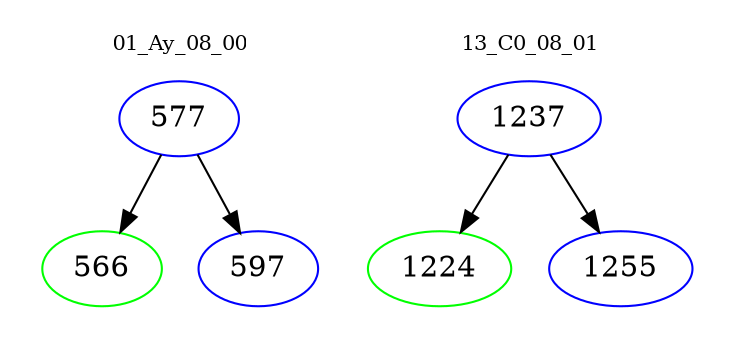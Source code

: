 digraph{
subgraph cluster_0 {
color = white
label = "01_Ay_08_00";
fontsize=10;
T0_577 [label="577", color="blue"]
T0_577 -> T0_566 [color="black"]
T0_566 [label="566", color="green"]
T0_577 -> T0_597 [color="black"]
T0_597 [label="597", color="blue"]
}
subgraph cluster_1 {
color = white
label = "13_C0_08_01";
fontsize=10;
T1_1237 [label="1237", color="blue"]
T1_1237 -> T1_1224 [color="black"]
T1_1224 [label="1224", color="green"]
T1_1237 -> T1_1255 [color="black"]
T1_1255 [label="1255", color="blue"]
}
}
